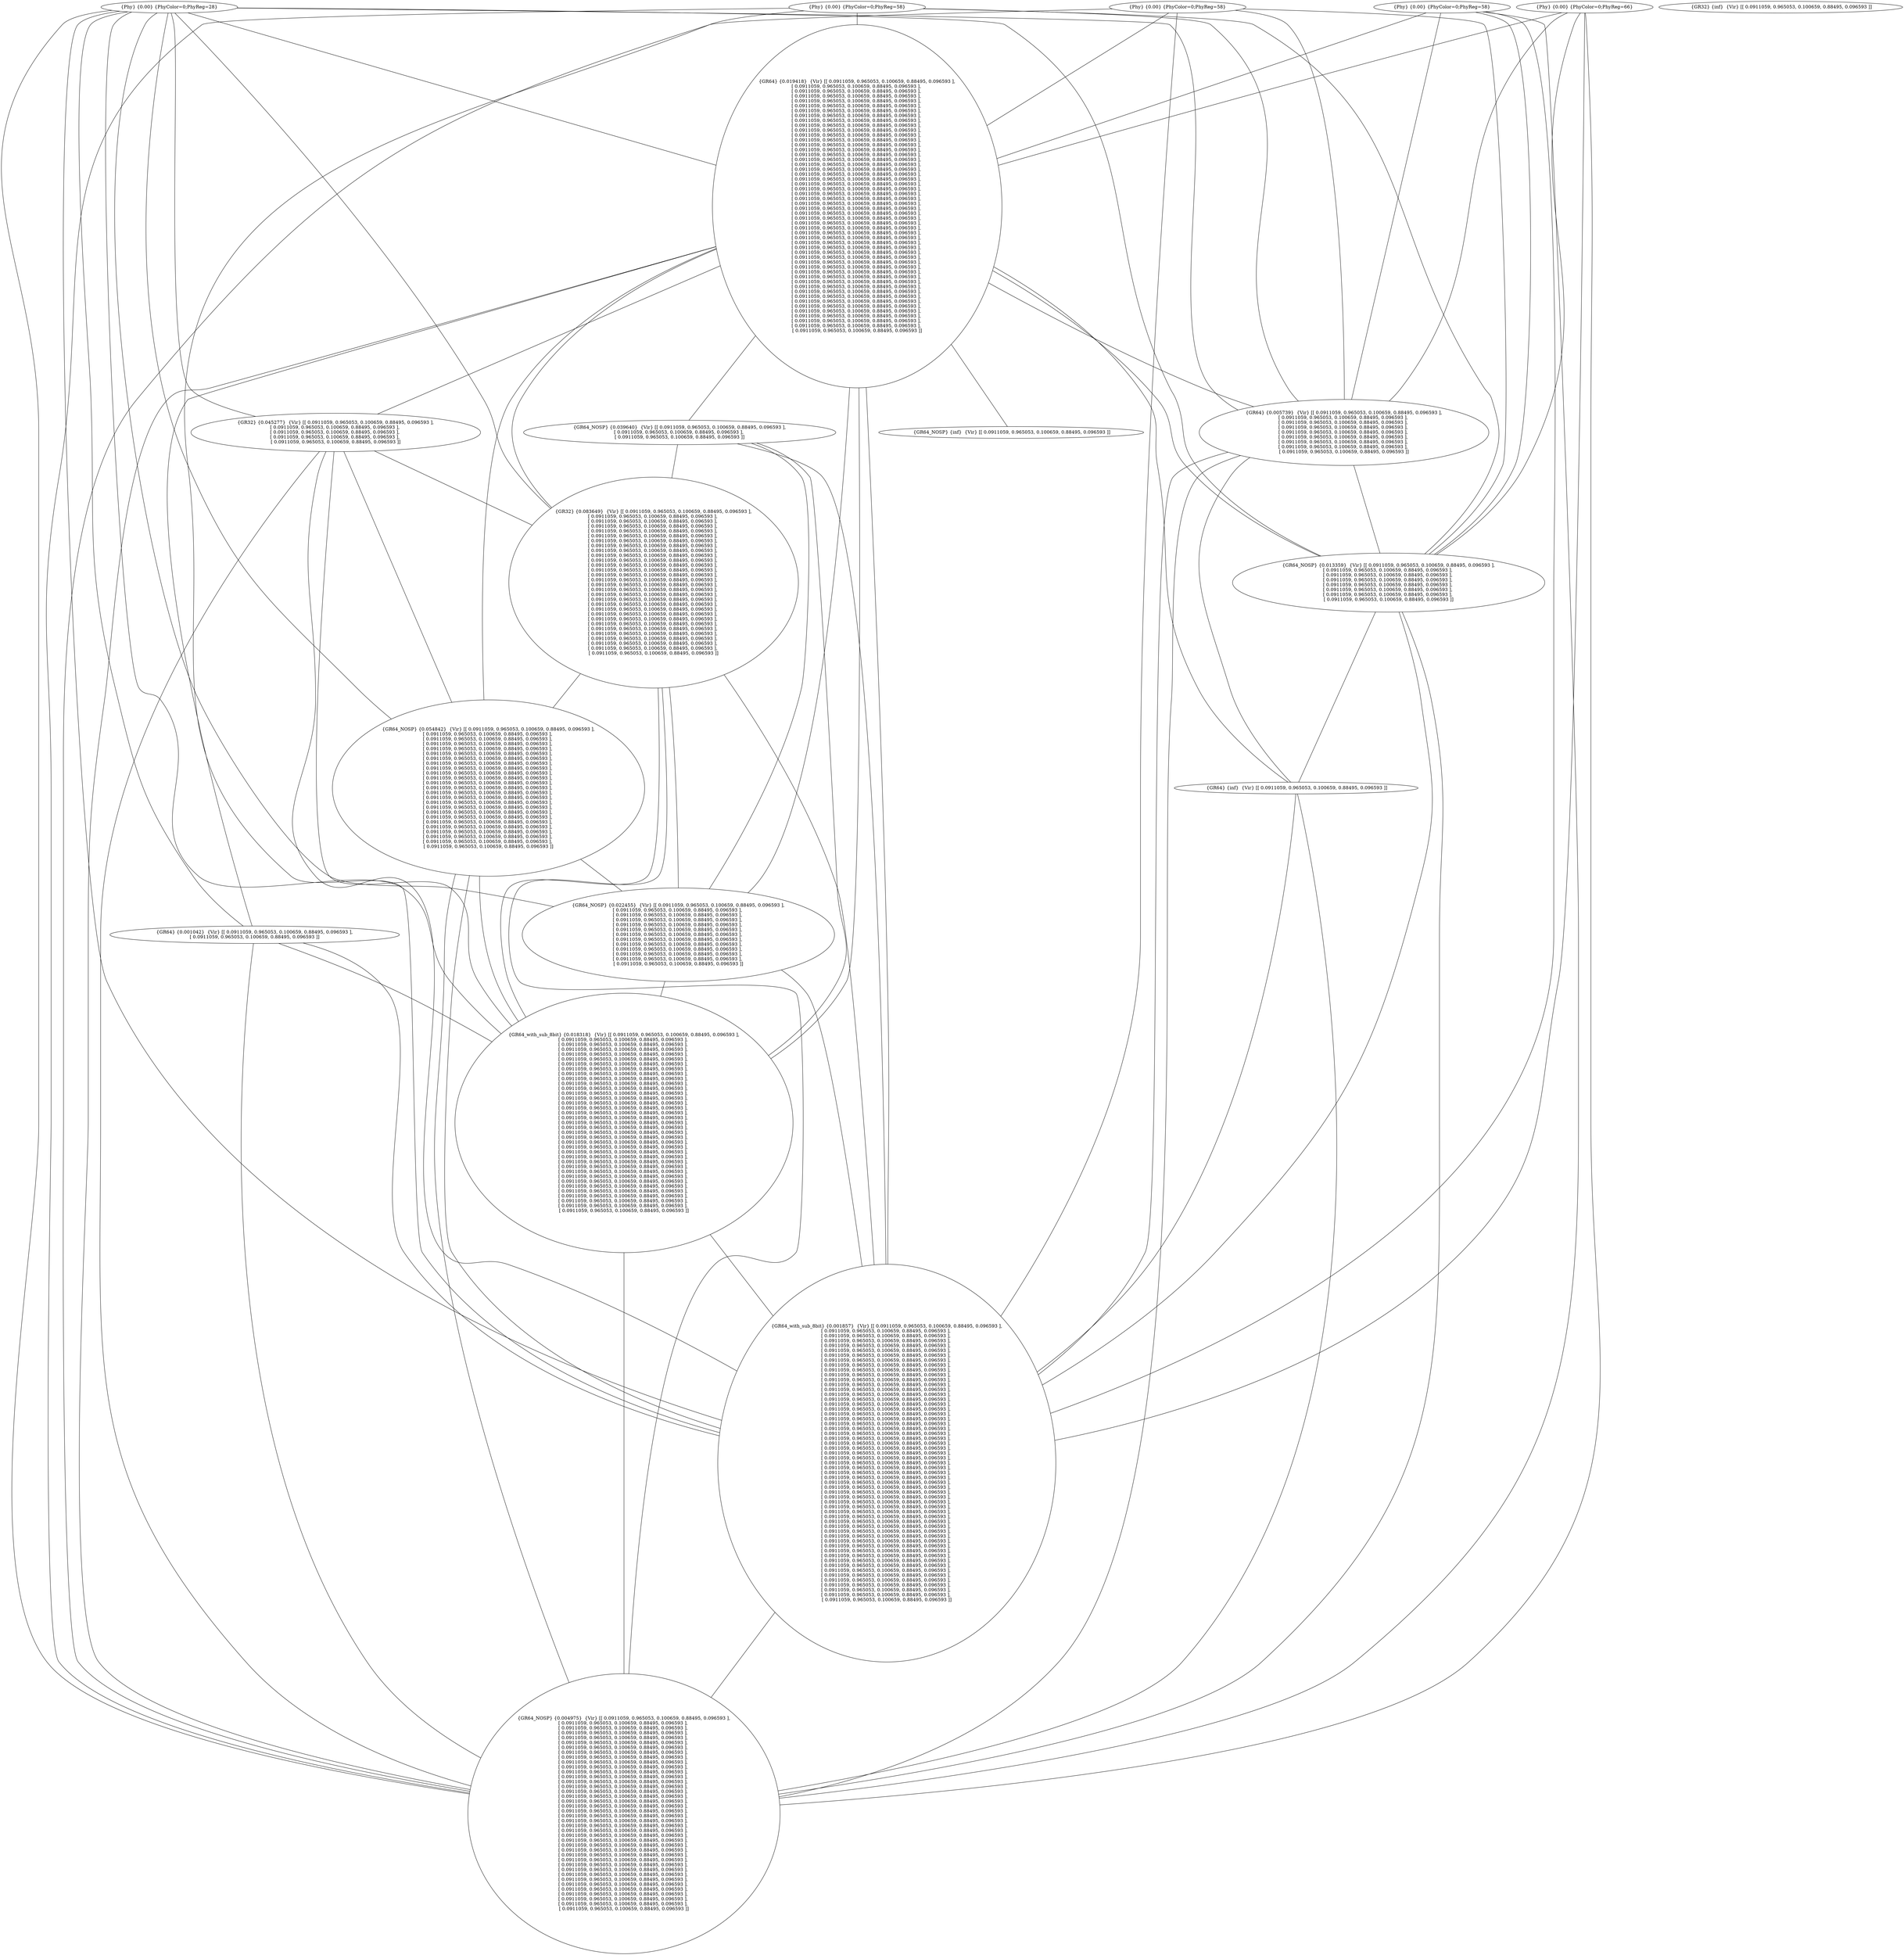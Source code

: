graph G {
FileName="/home/venkat/IF-DV/Rohit/regAlloc/ML-Register-Allocation/sample/data/fibonaccidevS/LLC_FLOW_FROM_LL/llfilesO3/fib2.ll";
Function="fib";
Function_ID="1";
NumRegisters=283;
NumRegistersUnit=164;
21 [label=" {Phy} {0.00} {PhyColor=0;PhyReg=28} "];
21--285
21--307
21--308
21--320
21--327
21--333
21--334
21--339
21--340
21--341
21--342
29 [label=" {Phy} {0.00} {PhyColor=0;PhyReg=58} "];
29--285
29--307
29--308
29--341
29--342
30 [label=" {Phy} {0.00} {PhyColor=0;PhyReg=58} "];
30--285
30--307
30--308
30--341
30--342
31 [label=" {Phy} {0.00} {PhyColor=0;PhyReg=58} "];
31--285
31--307
31--308
31--341
31--342
39 [label=" {Phy} {0.00} {PhyColor=0;PhyReg=66} "];
39--285
39--307
39--308
39--341
39--342
285 [label=" {GR64} {0.019418}  {Vir} [[ 0.0911059, 0.965053, 0.100659, 0.88495, 0.096593 ], 
[ 0.0911059, 0.965053, 0.100659, 0.88495, 0.096593 ], 
[ 0.0911059, 0.965053, 0.100659, 0.88495, 0.096593 ], 
[ 0.0911059, 0.965053, 0.100659, 0.88495, 0.096593 ], 
[ 0.0911059, 0.965053, 0.100659, 0.88495, 0.096593 ], 
[ 0.0911059, 0.965053, 0.100659, 0.88495, 0.096593 ], 
[ 0.0911059, 0.965053, 0.100659, 0.88495, 0.096593 ], 
[ 0.0911059, 0.965053, 0.100659, 0.88495, 0.096593 ], 
[ 0.0911059, 0.965053, 0.100659, 0.88495, 0.096593 ], 
[ 0.0911059, 0.965053, 0.100659, 0.88495, 0.096593 ], 
[ 0.0911059, 0.965053, 0.100659, 0.88495, 0.096593 ], 
[ 0.0911059, 0.965053, 0.100659, 0.88495, 0.096593 ], 
[ 0.0911059, 0.965053, 0.100659, 0.88495, 0.096593 ], 
[ 0.0911059, 0.965053, 0.100659, 0.88495, 0.096593 ], 
[ 0.0911059, 0.965053, 0.100659, 0.88495, 0.096593 ], 
[ 0.0911059, 0.965053, 0.100659, 0.88495, 0.096593 ], 
[ 0.0911059, 0.965053, 0.100659, 0.88495, 0.096593 ], 
[ 0.0911059, 0.965053, 0.100659, 0.88495, 0.096593 ], 
[ 0.0911059, 0.965053, 0.100659, 0.88495, 0.096593 ], 
[ 0.0911059, 0.965053, 0.100659, 0.88495, 0.096593 ], 
[ 0.0911059, 0.965053, 0.100659, 0.88495, 0.096593 ], 
[ 0.0911059, 0.965053, 0.100659, 0.88495, 0.096593 ], 
[ 0.0911059, 0.965053, 0.100659, 0.88495, 0.096593 ], 
[ 0.0911059, 0.965053, 0.100659, 0.88495, 0.096593 ], 
[ 0.0911059, 0.965053, 0.100659, 0.88495, 0.096593 ], 
[ 0.0911059, 0.965053, 0.100659, 0.88495, 0.096593 ], 
[ 0.0911059, 0.965053, 0.100659, 0.88495, 0.096593 ], 
[ 0.0911059, 0.965053, 0.100659, 0.88495, 0.096593 ], 
[ 0.0911059, 0.965053, 0.100659, 0.88495, 0.096593 ], 
[ 0.0911059, 0.965053, 0.100659, 0.88495, 0.096593 ], 
[ 0.0911059, 0.965053, 0.100659, 0.88495, 0.096593 ], 
[ 0.0911059, 0.965053, 0.100659, 0.88495, 0.096593 ], 
[ 0.0911059, 0.965053, 0.100659, 0.88495, 0.096593 ], 
[ 0.0911059, 0.965053, 0.100659, 0.88495, 0.096593 ], 
[ 0.0911059, 0.965053, 0.100659, 0.88495, 0.096593 ], 
[ 0.0911059, 0.965053, 0.100659, 0.88495, 0.096593 ], 
[ 0.0911059, 0.965053, 0.100659, 0.88495, 0.096593 ], 
[ 0.0911059, 0.965053, 0.100659, 0.88495, 0.096593 ], 
[ 0.0911059, 0.965053, 0.100659, 0.88495, 0.096593 ], 
[ 0.0911059, 0.965053, 0.100659, 0.88495, 0.096593 ], 
[ 0.0911059, 0.965053, 0.100659, 0.88495, 0.096593 ], 
[ 0.0911059, 0.965053, 0.100659, 0.88495, 0.096593 ], 
[ 0.0911059, 0.965053, 0.100659, 0.88495, 0.096593 ], 
[ 0.0911059, 0.965053, 0.100659, 0.88495, 0.096593 ], 
[ 0.0911059, 0.965053, 0.100659, 0.88495, 0.096593 ], 
[ 0.0911059, 0.965053, 0.100659, 0.88495, 0.096593 ], 
[ 0.0911059, 0.965053, 0.100659, 0.88495, 0.096593 ], 
[ 0.0911059, 0.965053, 0.100659, 0.88495, 0.096593 ], 
[ 0.0911059, 0.965053, 0.100659, 0.88495, 0.096593 ], 
[ 0.0911059, 0.965053, 0.100659, 0.88495, 0.096593 ], 
[ 0.0911059, 0.965053, 0.100659, 0.88495, 0.096593 ], 
[ 0.0911059, 0.965053, 0.100659, 0.88495, 0.096593 ]]"];
285 -- 296;
285 -- 307;
285 -- 308;
285 -- 309;
285 -- 320;
285 -- 327;
285 -- 330;
285 -- 333;
285 -- 334;
285 -- 339;
285 -- 340;
285 -- 341;
285 -- 342;
296 [label=" {GR64_NOSP} {0.039640}  {Vir} [[ 0.0911059, 0.965053, 0.100659, 0.88495, 0.096593 ], 
[ 0.0911059, 0.965053, 0.100659, 0.88495, 0.096593 ], 
[ 0.0911059, 0.965053, 0.100659, 0.88495, 0.096593 ]]"];
296 -- 333;
296 -- 339;
296 -- 340;
296 -- 341;
307 [label=" {GR64} {0.005739}  {Vir} [[ 0.0911059, 0.965053, 0.100659, 0.88495, 0.096593 ], 
[ 0.0911059, 0.965053, 0.100659, 0.88495, 0.096593 ], 
[ 0.0911059, 0.965053, 0.100659, 0.88495, 0.096593 ], 
[ 0.0911059, 0.965053, 0.100659, 0.88495, 0.096593 ], 
[ 0.0911059, 0.965053, 0.100659, 0.88495, 0.096593 ], 
[ 0.0911059, 0.965053, 0.100659, 0.88495, 0.096593 ], 
[ 0.0911059, 0.965053, 0.100659, 0.88495, 0.096593 ], 
[ 0.0911059, 0.965053, 0.100659, 0.88495, 0.096593 ], 
[ 0.0911059, 0.965053, 0.100659, 0.88495, 0.096593 ]]"];
307 -- 308;
307 -- 309;
307 -- 341;
307 -- 342;
308 [label=" {GR64_NOSP} {0.013359}  {Vir} [[ 0.0911059, 0.965053, 0.100659, 0.88495, 0.096593 ], 
[ 0.0911059, 0.965053, 0.100659, 0.88495, 0.096593 ], 
[ 0.0911059, 0.965053, 0.100659, 0.88495, 0.096593 ], 
[ 0.0911059, 0.965053, 0.100659, 0.88495, 0.096593 ], 
[ 0.0911059, 0.965053, 0.100659, 0.88495, 0.096593 ], 
[ 0.0911059, 0.965053, 0.100659, 0.88495, 0.096593 ], 
[ 0.0911059, 0.965053, 0.100659, 0.88495, 0.096593 ], 
[ 0.0911059, 0.965053, 0.100659, 0.88495, 0.096593 ]]"];
308 -- 309;
308 -- 341;
308 -- 342;
309 [label=" {GR64} {inf}  {Vir} [[ 0.0911059, 0.965053, 0.100659, 0.88495, 0.096593 ]]"];
309 -- 341;
309 -- 342;
320 [label=" {GR64} {0.001042}  {Vir} [[ 0.0911059, 0.965053, 0.100659, 0.88495, 0.096593 ], 
[ 0.0911059, 0.965053, 0.100659, 0.88495, 0.096593 ]]"];
320 -- 340;
320 -- 341;
320 -- 342;
327 [label=" {GR32} {0.045277}  {Vir} [[ 0.0911059, 0.965053, 0.100659, 0.88495, 0.096593 ], 
[ 0.0911059, 0.965053, 0.100659, 0.88495, 0.096593 ], 
[ 0.0911059, 0.965053, 0.100659, 0.88495, 0.096593 ], 
[ 0.0911059, 0.965053, 0.100659, 0.88495, 0.096593 ], 
[ 0.0911059, 0.965053, 0.100659, 0.88495, 0.096593 ]]"];
327 -- 333;
327 -- 334;
327 -- 340;
327 -- 341;
327 -- 342;
330 [label=" {GR64_NOSP} {inf}  {Vir} [[ 0.0911059, 0.965053, 0.100659, 0.88495, 0.096593 ]]"];
331 [label=" {GR32} {inf}  {Vir} [[ 0.0911059, 0.965053, 0.100659, 0.88495, 0.096593 ]]"];
333 [label=" {GR32} {0.083649}  {Vir} [[ 0.0911059, 0.965053, 0.100659, 0.88495, 0.096593 ], 
[ 0.0911059, 0.965053, 0.100659, 0.88495, 0.096593 ], 
[ 0.0911059, 0.965053, 0.100659, 0.88495, 0.096593 ], 
[ 0.0911059, 0.965053, 0.100659, 0.88495, 0.096593 ], 
[ 0.0911059, 0.965053, 0.100659, 0.88495, 0.096593 ], 
[ 0.0911059, 0.965053, 0.100659, 0.88495, 0.096593 ], 
[ 0.0911059, 0.965053, 0.100659, 0.88495, 0.096593 ], 
[ 0.0911059, 0.965053, 0.100659, 0.88495, 0.096593 ], 
[ 0.0911059, 0.965053, 0.100659, 0.88495, 0.096593 ], 
[ 0.0911059, 0.965053, 0.100659, 0.88495, 0.096593 ], 
[ 0.0911059, 0.965053, 0.100659, 0.88495, 0.096593 ], 
[ 0.0911059, 0.965053, 0.100659, 0.88495, 0.096593 ], 
[ 0.0911059, 0.965053, 0.100659, 0.88495, 0.096593 ], 
[ 0.0911059, 0.965053, 0.100659, 0.88495, 0.096593 ], 
[ 0.0911059, 0.965053, 0.100659, 0.88495, 0.096593 ], 
[ 0.0911059, 0.965053, 0.100659, 0.88495, 0.096593 ], 
[ 0.0911059, 0.965053, 0.100659, 0.88495, 0.096593 ], 
[ 0.0911059, 0.965053, 0.100659, 0.88495, 0.096593 ], 
[ 0.0911059, 0.965053, 0.100659, 0.88495, 0.096593 ], 
[ 0.0911059, 0.965053, 0.100659, 0.88495, 0.096593 ], 
[ 0.0911059, 0.965053, 0.100659, 0.88495, 0.096593 ], 
[ 0.0911059, 0.965053, 0.100659, 0.88495, 0.096593 ], 
[ 0.0911059, 0.965053, 0.100659, 0.88495, 0.096593 ], 
[ 0.0911059, 0.965053, 0.100659, 0.88495, 0.096593 ], 
[ 0.0911059, 0.965053, 0.100659, 0.88495, 0.096593 ], 
[ 0.0911059, 0.965053, 0.100659, 0.88495, 0.096593 ], 
[ 0.0911059, 0.965053, 0.100659, 0.88495, 0.096593 ], 
[ 0.0911059, 0.965053, 0.100659, 0.88495, 0.096593 ], 
[ 0.0911059, 0.965053, 0.100659, 0.88495, 0.096593 ], 
[ 0.0911059, 0.965053, 0.100659, 0.88495, 0.096593 ]]"];
333 -- 334;
333 -- 339;
333 -- 340;
333 -- 341;
333 -- 342;
334 [label=" {GR64_NOSP} {0.054842}  {Vir} [[ 0.0911059, 0.965053, 0.100659, 0.88495, 0.096593 ], 
[ 0.0911059, 0.965053, 0.100659, 0.88495, 0.096593 ], 
[ 0.0911059, 0.965053, 0.100659, 0.88495, 0.096593 ], 
[ 0.0911059, 0.965053, 0.100659, 0.88495, 0.096593 ], 
[ 0.0911059, 0.965053, 0.100659, 0.88495, 0.096593 ], 
[ 0.0911059, 0.965053, 0.100659, 0.88495, 0.096593 ], 
[ 0.0911059, 0.965053, 0.100659, 0.88495, 0.096593 ], 
[ 0.0911059, 0.965053, 0.100659, 0.88495, 0.096593 ], 
[ 0.0911059, 0.965053, 0.100659, 0.88495, 0.096593 ], 
[ 0.0911059, 0.965053, 0.100659, 0.88495, 0.096593 ], 
[ 0.0911059, 0.965053, 0.100659, 0.88495, 0.096593 ], 
[ 0.0911059, 0.965053, 0.100659, 0.88495, 0.096593 ], 
[ 0.0911059, 0.965053, 0.100659, 0.88495, 0.096593 ], 
[ 0.0911059, 0.965053, 0.100659, 0.88495, 0.096593 ], 
[ 0.0911059, 0.965053, 0.100659, 0.88495, 0.096593 ], 
[ 0.0911059, 0.965053, 0.100659, 0.88495, 0.096593 ], 
[ 0.0911059, 0.965053, 0.100659, 0.88495, 0.096593 ], 
[ 0.0911059, 0.965053, 0.100659, 0.88495, 0.096593 ], 
[ 0.0911059, 0.965053, 0.100659, 0.88495, 0.096593 ], 
[ 0.0911059, 0.965053, 0.100659, 0.88495, 0.096593 ], 
[ 0.0911059, 0.965053, 0.100659, 0.88495, 0.096593 ], 
[ 0.0911059, 0.965053, 0.100659, 0.88495, 0.096593 ], 
[ 0.0911059, 0.965053, 0.100659, 0.88495, 0.096593 ], 
[ 0.0911059, 0.965053, 0.100659, 0.88495, 0.096593 ], 
[ 0.0911059, 0.965053, 0.100659, 0.88495, 0.096593 ]]"];
334 -- 339;
334 -- 340;
334 -- 341;
334 -- 342;
339 [label=" {GR64_NOSP} {0.022455}  {Vir} [[ 0.0911059, 0.965053, 0.100659, 0.88495, 0.096593 ], 
[ 0.0911059, 0.965053, 0.100659, 0.88495, 0.096593 ], 
[ 0.0911059, 0.965053, 0.100659, 0.88495, 0.096593 ], 
[ 0.0911059, 0.965053, 0.100659, 0.88495, 0.096593 ], 
[ 0.0911059, 0.965053, 0.100659, 0.88495, 0.096593 ], 
[ 0.0911059, 0.965053, 0.100659, 0.88495, 0.096593 ], 
[ 0.0911059, 0.965053, 0.100659, 0.88495, 0.096593 ], 
[ 0.0911059, 0.965053, 0.100659, 0.88495, 0.096593 ], 
[ 0.0911059, 0.965053, 0.100659, 0.88495, 0.096593 ], 
[ 0.0911059, 0.965053, 0.100659, 0.88495, 0.096593 ], 
[ 0.0911059, 0.965053, 0.100659, 0.88495, 0.096593 ], 
[ 0.0911059, 0.965053, 0.100659, 0.88495, 0.096593 ], 
[ 0.0911059, 0.965053, 0.100659, 0.88495, 0.096593 ]]"];
339 -- 340;
339 -- 341;
340 [label=" {GR64_with_sub_8bit} {0.018318}  {Vir} [[ 0.0911059, 0.965053, 0.100659, 0.88495, 0.096593 ], 
[ 0.0911059, 0.965053, 0.100659, 0.88495, 0.096593 ], 
[ 0.0911059, 0.965053, 0.100659, 0.88495, 0.096593 ], 
[ 0.0911059, 0.965053, 0.100659, 0.88495, 0.096593 ], 
[ 0.0911059, 0.965053, 0.100659, 0.88495, 0.096593 ], 
[ 0.0911059, 0.965053, 0.100659, 0.88495, 0.096593 ], 
[ 0.0911059, 0.965053, 0.100659, 0.88495, 0.096593 ], 
[ 0.0911059, 0.965053, 0.100659, 0.88495, 0.096593 ], 
[ 0.0911059, 0.965053, 0.100659, 0.88495, 0.096593 ], 
[ 0.0911059, 0.965053, 0.100659, 0.88495, 0.096593 ], 
[ 0.0911059, 0.965053, 0.100659, 0.88495, 0.096593 ], 
[ 0.0911059, 0.965053, 0.100659, 0.88495, 0.096593 ], 
[ 0.0911059, 0.965053, 0.100659, 0.88495, 0.096593 ], 
[ 0.0911059, 0.965053, 0.100659, 0.88495, 0.096593 ], 
[ 0.0911059, 0.965053, 0.100659, 0.88495, 0.096593 ], 
[ 0.0911059, 0.965053, 0.100659, 0.88495, 0.096593 ], 
[ 0.0911059, 0.965053, 0.100659, 0.88495, 0.096593 ], 
[ 0.0911059, 0.965053, 0.100659, 0.88495, 0.096593 ], 
[ 0.0911059, 0.965053, 0.100659, 0.88495, 0.096593 ], 
[ 0.0911059, 0.965053, 0.100659, 0.88495, 0.096593 ], 
[ 0.0911059, 0.965053, 0.100659, 0.88495, 0.096593 ], 
[ 0.0911059, 0.965053, 0.100659, 0.88495, 0.096593 ], 
[ 0.0911059, 0.965053, 0.100659, 0.88495, 0.096593 ], 
[ 0.0911059, 0.965053, 0.100659, 0.88495, 0.096593 ], 
[ 0.0911059, 0.965053, 0.100659, 0.88495, 0.096593 ], 
[ 0.0911059, 0.965053, 0.100659, 0.88495, 0.096593 ], 
[ 0.0911059, 0.965053, 0.100659, 0.88495, 0.096593 ], 
[ 0.0911059, 0.965053, 0.100659, 0.88495, 0.096593 ], 
[ 0.0911059, 0.965053, 0.100659, 0.88495, 0.096593 ], 
[ 0.0911059, 0.965053, 0.100659, 0.88495, 0.096593 ], 
[ 0.0911059, 0.965053, 0.100659, 0.88495, 0.096593 ], 
[ 0.0911059, 0.965053, 0.100659, 0.88495, 0.096593 ], 
[ 0.0911059, 0.965053, 0.100659, 0.88495, 0.096593 ], 
[ 0.0911059, 0.965053, 0.100659, 0.88495, 0.096593 ], 
[ 0.0911059, 0.965053, 0.100659, 0.88495, 0.096593 ], 
[ 0.0911059, 0.965053, 0.100659, 0.88495, 0.096593 ], 
[ 0.0911059, 0.965053, 0.100659, 0.88495, 0.096593 ]]"];
340 -- 341;
340 -- 342;
341 [label=" {GR64_with_sub_8bit} {0.001857}  {Vir} [[ 0.0911059, 0.965053, 0.100659, 0.88495, 0.096593 ], 
[ 0.0911059, 0.965053, 0.100659, 0.88495, 0.096593 ], 
[ 0.0911059, 0.965053, 0.100659, 0.88495, 0.096593 ], 
[ 0.0911059, 0.965053, 0.100659, 0.88495, 0.096593 ], 
[ 0.0911059, 0.965053, 0.100659, 0.88495, 0.096593 ], 
[ 0.0911059, 0.965053, 0.100659, 0.88495, 0.096593 ], 
[ 0.0911059, 0.965053, 0.100659, 0.88495, 0.096593 ], 
[ 0.0911059, 0.965053, 0.100659, 0.88495, 0.096593 ], 
[ 0.0911059, 0.965053, 0.100659, 0.88495, 0.096593 ], 
[ 0.0911059, 0.965053, 0.100659, 0.88495, 0.096593 ], 
[ 0.0911059, 0.965053, 0.100659, 0.88495, 0.096593 ], 
[ 0.0911059, 0.965053, 0.100659, 0.88495, 0.096593 ], 
[ 0.0911059, 0.965053, 0.100659, 0.88495, 0.096593 ], 
[ 0.0911059, 0.965053, 0.100659, 0.88495, 0.096593 ], 
[ 0.0911059, 0.965053, 0.100659, 0.88495, 0.096593 ], 
[ 0.0911059, 0.965053, 0.100659, 0.88495, 0.096593 ], 
[ 0.0911059, 0.965053, 0.100659, 0.88495, 0.096593 ], 
[ 0.0911059, 0.965053, 0.100659, 0.88495, 0.096593 ], 
[ 0.0911059, 0.965053, 0.100659, 0.88495, 0.096593 ], 
[ 0.0911059, 0.965053, 0.100659, 0.88495, 0.096593 ], 
[ 0.0911059, 0.965053, 0.100659, 0.88495, 0.096593 ], 
[ 0.0911059, 0.965053, 0.100659, 0.88495, 0.096593 ], 
[ 0.0911059, 0.965053, 0.100659, 0.88495, 0.096593 ], 
[ 0.0911059, 0.965053, 0.100659, 0.88495, 0.096593 ], 
[ 0.0911059, 0.965053, 0.100659, 0.88495, 0.096593 ], 
[ 0.0911059, 0.965053, 0.100659, 0.88495, 0.096593 ], 
[ 0.0911059, 0.965053, 0.100659, 0.88495, 0.096593 ], 
[ 0.0911059, 0.965053, 0.100659, 0.88495, 0.096593 ], 
[ 0.0911059, 0.965053, 0.100659, 0.88495, 0.096593 ], 
[ 0.0911059, 0.965053, 0.100659, 0.88495, 0.096593 ], 
[ 0.0911059, 0.965053, 0.100659, 0.88495, 0.096593 ], 
[ 0.0911059, 0.965053, 0.100659, 0.88495, 0.096593 ], 
[ 0.0911059, 0.965053, 0.100659, 0.88495, 0.096593 ], 
[ 0.0911059, 0.965053, 0.100659, 0.88495, 0.096593 ], 
[ 0.0911059, 0.965053, 0.100659, 0.88495, 0.096593 ], 
[ 0.0911059, 0.965053, 0.100659, 0.88495, 0.096593 ], 
[ 0.0911059, 0.965053, 0.100659, 0.88495, 0.096593 ], 
[ 0.0911059, 0.965053, 0.100659, 0.88495, 0.096593 ], 
[ 0.0911059, 0.965053, 0.100659, 0.88495, 0.096593 ], 
[ 0.0911059, 0.965053, 0.100659, 0.88495, 0.096593 ], 
[ 0.0911059, 0.965053, 0.100659, 0.88495, 0.096593 ], 
[ 0.0911059, 0.965053, 0.100659, 0.88495, 0.096593 ], 
[ 0.0911059, 0.965053, 0.100659, 0.88495, 0.096593 ], 
[ 0.0911059, 0.965053, 0.100659, 0.88495, 0.096593 ], 
[ 0.0911059, 0.965053, 0.100659, 0.88495, 0.096593 ], 
[ 0.0911059, 0.965053, 0.100659, 0.88495, 0.096593 ], 
[ 0.0911059, 0.965053, 0.100659, 0.88495, 0.096593 ], 
[ 0.0911059, 0.965053, 0.100659, 0.88495, 0.096593 ], 
[ 0.0911059, 0.965053, 0.100659, 0.88495, 0.096593 ], 
[ 0.0911059, 0.965053, 0.100659, 0.88495, 0.096593 ], 
[ 0.0911059, 0.965053, 0.100659, 0.88495, 0.096593 ], 
[ 0.0911059, 0.965053, 0.100659, 0.88495, 0.096593 ], 
[ 0.0911059, 0.965053, 0.100659, 0.88495, 0.096593 ], 
[ 0.0911059, 0.965053, 0.100659, 0.88495, 0.096593 ], 
[ 0.0911059, 0.965053, 0.100659, 0.88495, 0.096593 ], 
[ 0.0911059, 0.965053, 0.100659, 0.88495, 0.096593 ], 
[ 0.0911059, 0.965053, 0.100659, 0.88495, 0.096593 ]]"];
341 -- 342;
342 [label=" {GR64_NOSP} {0.004975}  {Vir} [[ 0.0911059, 0.965053, 0.100659, 0.88495, 0.096593 ], 
[ 0.0911059, 0.965053, 0.100659, 0.88495, 0.096593 ], 
[ 0.0911059, 0.965053, 0.100659, 0.88495, 0.096593 ], 
[ 0.0911059, 0.965053, 0.100659, 0.88495, 0.096593 ], 
[ 0.0911059, 0.965053, 0.100659, 0.88495, 0.096593 ], 
[ 0.0911059, 0.965053, 0.100659, 0.88495, 0.096593 ], 
[ 0.0911059, 0.965053, 0.100659, 0.88495, 0.096593 ], 
[ 0.0911059, 0.965053, 0.100659, 0.88495, 0.096593 ], 
[ 0.0911059, 0.965053, 0.100659, 0.88495, 0.096593 ], 
[ 0.0911059, 0.965053, 0.100659, 0.88495, 0.096593 ], 
[ 0.0911059, 0.965053, 0.100659, 0.88495, 0.096593 ], 
[ 0.0911059, 0.965053, 0.100659, 0.88495, 0.096593 ], 
[ 0.0911059, 0.965053, 0.100659, 0.88495, 0.096593 ], 
[ 0.0911059, 0.965053, 0.100659, 0.88495, 0.096593 ], 
[ 0.0911059, 0.965053, 0.100659, 0.88495, 0.096593 ], 
[ 0.0911059, 0.965053, 0.100659, 0.88495, 0.096593 ], 
[ 0.0911059, 0.965053, 0.100659, 0.88495, 0.096593 ], 
[ 0.0911059, 0.965053, 0.100659, 0.88495, 0.096593 ], 
[ 0.0911059, 0.965053, 0.100659, 0.88495, 0.096593 ], 
[ 0.0911059, 0.965053, 0.100659, 0.88495, 0.096593 ], 
[ 0.0911059, 0.965053, 0.100659, 0.88495, 0.096593 ], 
[ 0.0911059, 0.965053, 0.100659, 0.88495, 0.096593 ], 
[ 0.0911059, 0.965053, 0.100659, 0.88495, 0.096593 ], 
[ 0.0911059, 0.965053, 0.100659, 0.88495, 0.096593 ], 
[ 0.0911059, 0.965053, 0.100659, 0.88495, 0.096593 ], 
[ 0.0911059, 0.965053, 0.100659, 0.88495, 0.096593 ], 
[ 0.0911059, 0.965053, 0.100659, 0.88495, 0.096593 ], 
[ 0.0911059, 0.965053, 0.100659, 0.88495, 0.096593 ], 
[ 0.0911059, 0.965053, 0.100659, 0.88495, 0.096593 ], 
[ 0.0911059, 0.965053, 0.100659, 0.88495, 0.096593 ], 
[ 0.0911059, 0.965053, 0.100659, 0.88495, 0.096593 ], 
[ 0.0911059, 0.965053, 0.100659, 0.88495, 0.096593 ], 
[ 0.0911059, 0.965053, 0.100659, 0.88495, 0.096593 ], 
[ 0.0911059, 0.965053, 0.100659, 0.88495, 0.096593 ], 
[ 0.0911059, 0.965053, 0.100659, 0.88495, 0.096593 ], 
[ 0.0911059, 0.965053, 0.100659, 0.88495, 0.096593 ], 
[ 0.0911059, 0.965053, 0.100659, 0.88495, 0.096593 ], 
[ 0.0911059, 0.965053, 0.100659, 0.88495, 0.096593 ], 
[ 0.0911059, 0.965053, 0.100659, 0.88495, 0.096593 ], 
[ 0.0911059, 0.965053, 0.100659, 0.88495, 0.096593 ]]"];
}